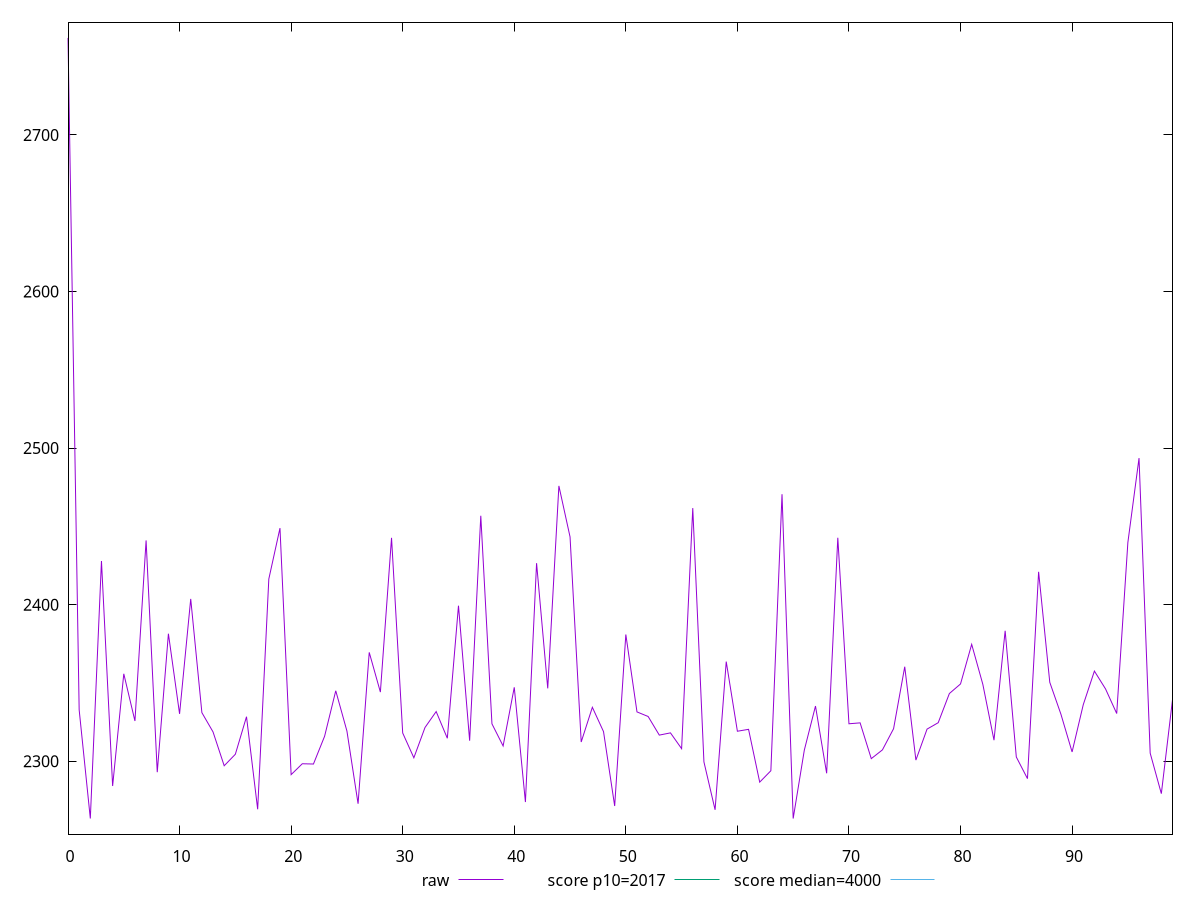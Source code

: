 reset

$raw <<EOF
0 2761.9719999999984
1 2332.8519999999967
2 2263.4159999999974
3 2427.855999999996
4 2284.1679999999956
5 2355.831999999996
6 2325.6959999999967
7 2441.007999999995
8 2292.9799999999964
9 2381.4399999999964
10 2330.2279999999964
11 2403.6559999999968
12 2331.019999999997
13 2318.7039999999956
14 2297.0959999999977
15 2304.4559999999988
16 2328.419999999996
17 2269.3079999999973
18 2416.3719999999958
19 2448.8719999999958
20 2291.4239999999977
21 2298.3759999999975
22 2298.199999999998
23 2315.951999999999
24 2344.9839999999967
25 2319.283999999997
26 2272.823999999997
27 2369.515999999996
28 2344.143999999997
29 2442.671999999995
30 2318.015999999996
31 2302.187999999997
32 2321.5439999999976
33 2331.7119999999973
34 2314.655999999996
35 2399.335999999996
36 2313.1039999999975
37 2456.7599999999943
38 2323.871999999997
39 2309.727999999997
40 2347.199999999994
41 2273.915999999997
42 2426.4799999999973
43 2346.535999999994
44 2475.8399999999956
45 2443.2599999999957
46 2312.2719999999963
47 2334.427999999997
48 2318.9039999999964
49 2271.399999999997
50 2380.927999999996
51 2331.4879999999957
52 2328.551999999997
53 2316.6679999999974
54 2318.0999999999985
55 2308.0119999999956
56 2461.659999999996
57 2299.571999999997
58 2268.9599999999987
59 2363.619999999997
60 2319.1439999999966
61 2320.355999999997
62 2286.6359999999977
63 2293.9159999999974
64 2470.5119999999956
65 2263.395999999996
66 2307.119999999997
67 2335.223999999997
68 2292.2839999999974
69 2442.727999999996
70 2323.9119999999975
71 2324.4919999999956
72 2301.643999999998
73 2307.2359999999976
74 2320.7599999999957
75 2360.3519999999967
76 2300.7119999999973
77 2320.503999999999
78 2324.599999999998
79 2343.219999999998
80 2349.3439999999973
81 2374.635999999997
82 2349.087999999996
83 2313.4319999999975
84 2383.307999999997
85 2302.6999999999975
86 2288.8799999999987
87 2420.967999999998
88 2350.3959999999975
89 2330.0039999999967
90 2305.907999999997
91 2336.0679999999984
92 2357.559999999997
93 2346.1399999999967
94 2330.4479999999962
95 2439.727999999996
96 2493.591999999996
97 2305.1599999999967
98 2279.2839999999987
99 2339.251999999997
EOF

set key outside below
set xrange [0:99]
set yrange [2253.424479999996:2771.9435199999984]
set trange [2253.424479999996:2771.9435199999984]
set terminal svg size 640, 500 enhanced background rgb 'white'
set output "reports/report_00032_2021-02-25T10-28-15.087Z/mainthread-work-breakdown/samples/astro/raw/values.svg"

plot $raw title "raw" with line, \
     2017 title "score p10=2017", \
     4000 title "score median=4000"

reset
